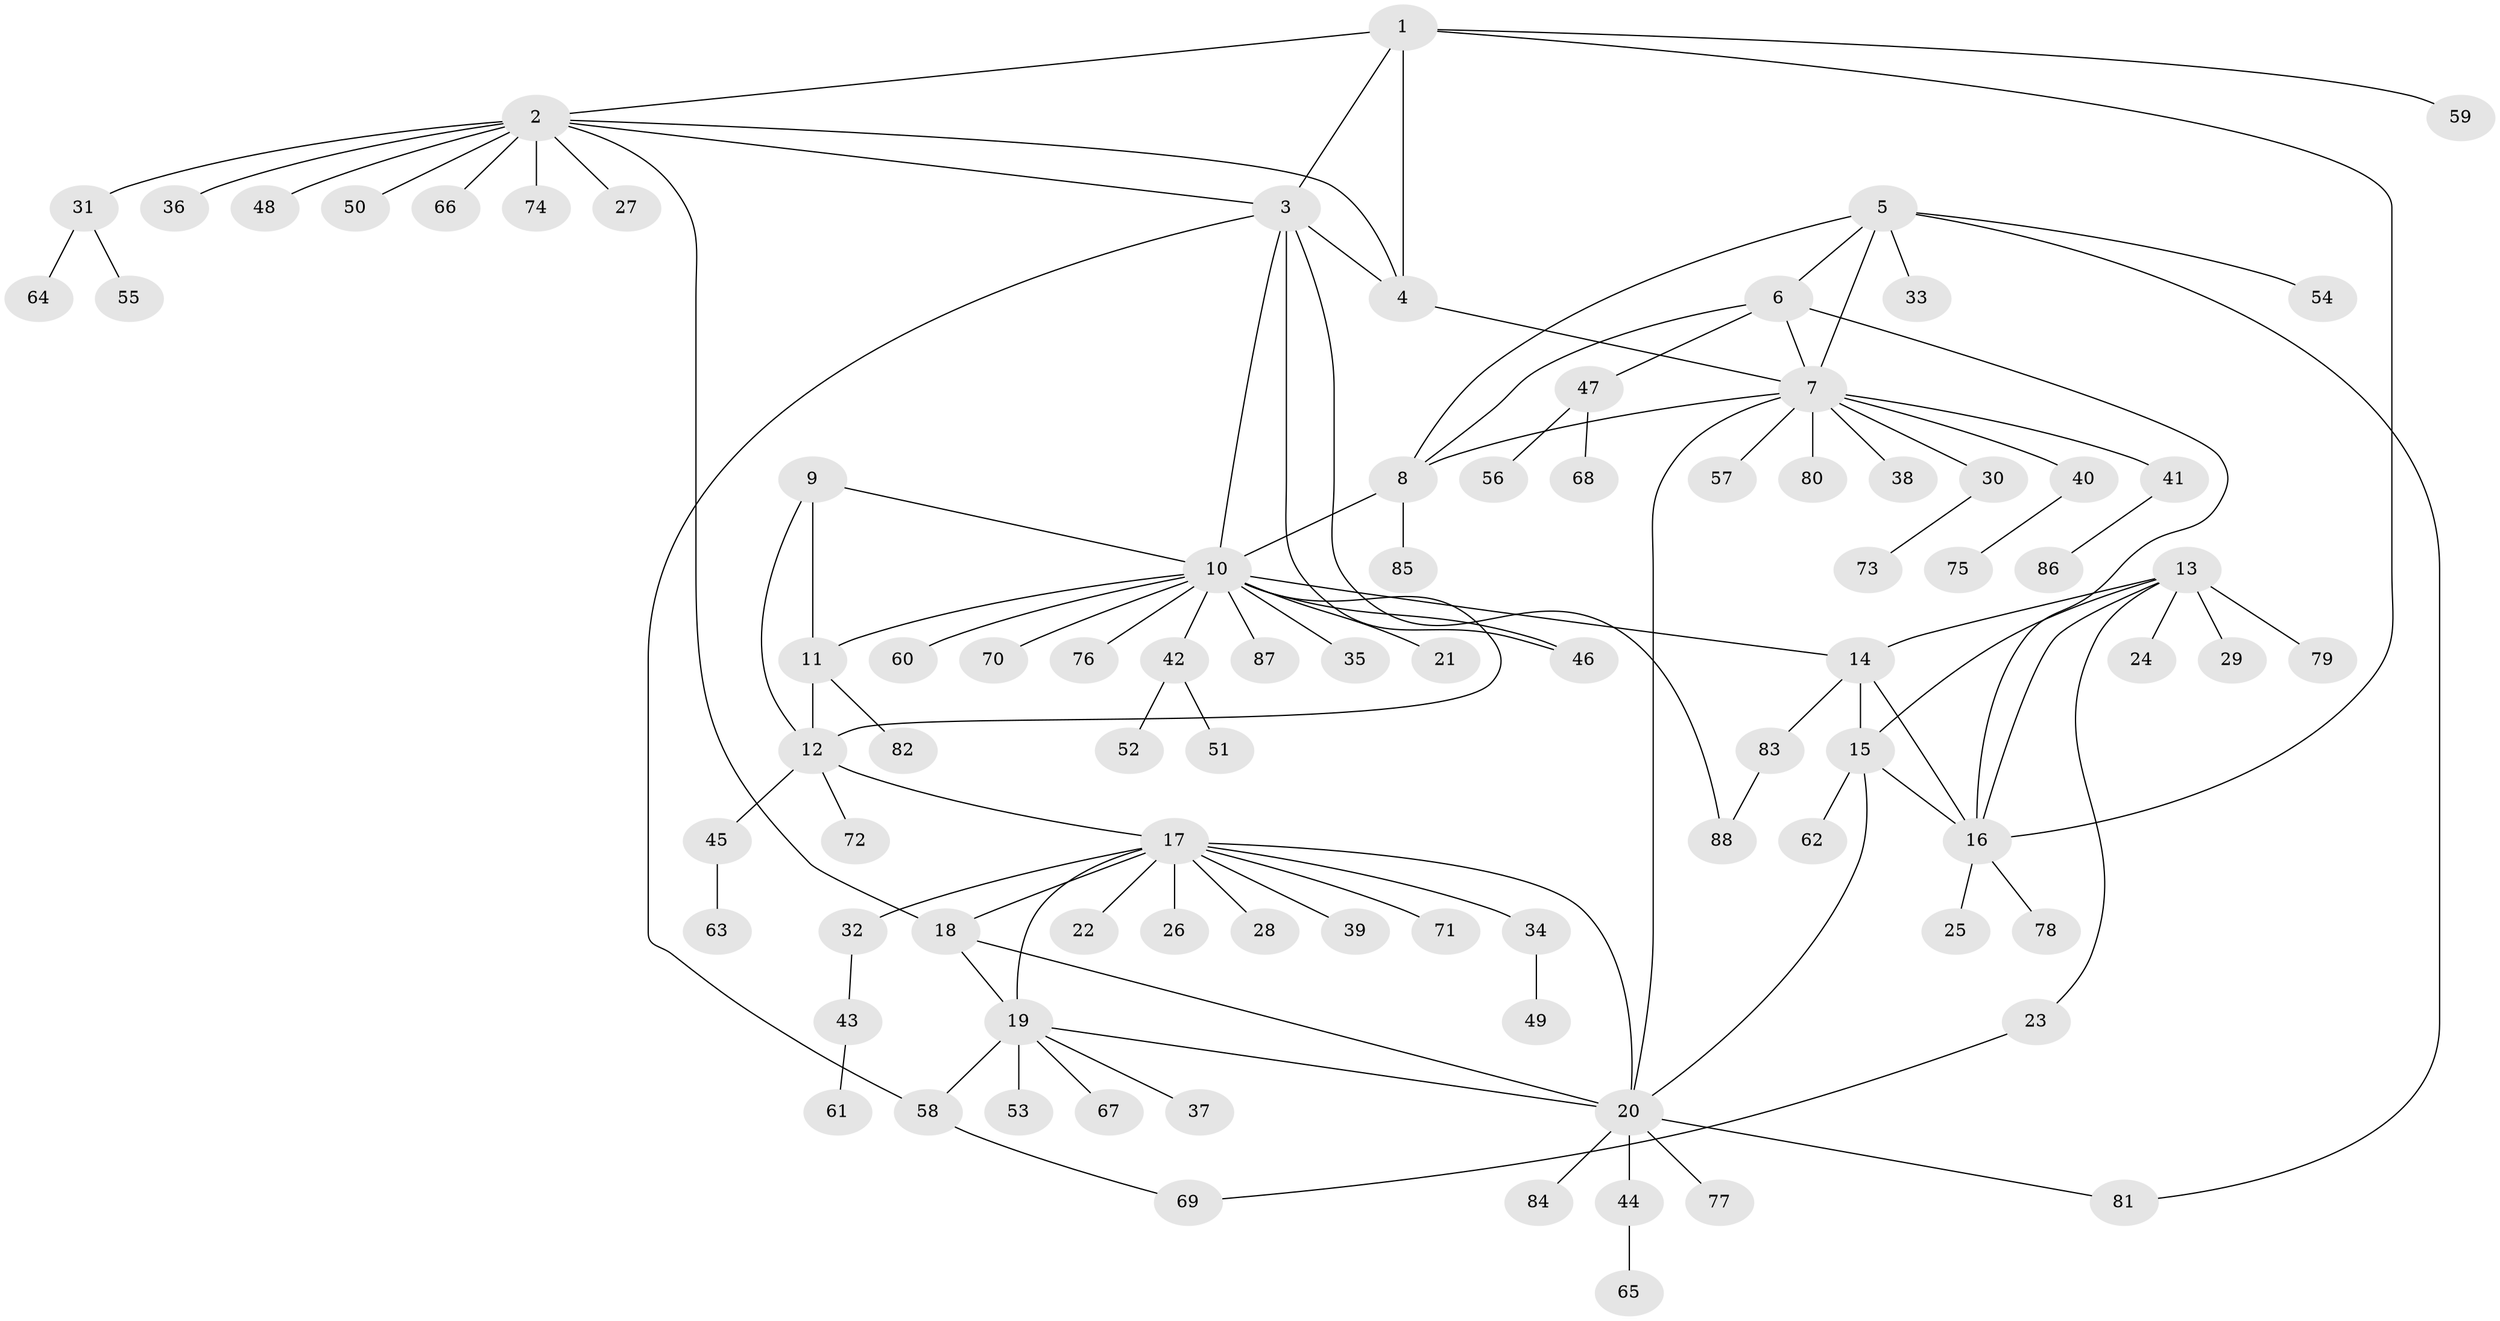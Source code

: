 // Generated by graph-tools (version 1.1) at 2025/37/03/09/25 02:37:22]
// undirected, 88 vertices, 113 edges
graph export_dot {
graph [start="1"]
  node [color=gray90,style=filled];
  1;
  2;
  3;
  4;
  5;
  6;
  7;
  8;
  9;
  10;
  11;
  12;
  13;
  14;
  15;
  16;
  17;
  18;
  19;
  20;
  21;
  22;
  23;
  24;
  25;
  26;
  27;
  28;
  29;
  30;
  31;
  32;
  33;
  34;
  35;
  36;
  37;
  38;
  39;
  40;
  41;
  42;
  43;
  44;
  45;
  46;
  47;
  48;
  49;
  50;
  51;
  52;
  53;
  54;
  55;
  56;
  57;
  58;
  59;
  60;
  61;
  62;
  63;
  64;
  65;
  66;
  67;
  68;
  69;
  70;
  71;
  72;
  73;
  74;
  75;
  76;
  77;
  78;
  79;
  80;
  81;
  82;
  83;
  84;
  85;
  86;
  87;
  88;
  1 -- 2;
  1 -- 3;
  1 -- 4;
  1 -- 16;
  1 -- 59;
  2 -- 3;
  2 -- 4;
  2 -- 18;
  2 -- 27;
  2 -- 31;
  2 -- 36;
  2 -- 48;
  2 -- 50;
  2 -- 66;
  2 -- 74;
  3 -- 4;
  3 -- 10;
  3 -- 46;
  3 -- 58;
  3 -- 88;
  4 -- 7;
  5 -- 6;
  5 -- 7;
  5 -- 8;
  5 -- 33;
  5 -- 54;
  5 -- 81;
  6 -- 7;
  6 -- 8;
  6 -- 16;
  6 -- 47;
  7 -- 8;
  7 -- 20;
  7 -- 30;
  7 -- 38;
  7 -- 40;
  7 -- 41;
  7 -- 57;
  7 -- 80;
  8 -- 10;
  8 -- 85;
  9 -- 10;
  9 -- 11;
  9 -- 12;
  10 -- 11;
  10 -- 12;
  10 -- 14;
  10 -- 21;
  10 -- 35;
  10 -- 42;
  10 -- 46;
  10 -- 60;
  10 -- 70;
  10 -- 76;
  10 -- 87;
  11 -- 12;
  11 -- 82;
  12 -- 17;
  12 -- 45;
  12 -- 72;
  13 -- 14;
  13 -- 15;
  13 -- 16;
  13 -- 23;
  13 -- 24;
  13 -- 29;
  13 -- 79;
  14 -- 15;
  14 -- 16;
  14 -- 83;
  15 -- 16;
  15 -- 20;
  15 -- 62;
  16 -- 25;
  16 -- 78;
  17 -- 18;
  17 -- 19;
  17 -- 20;
  17 -- 22;
  17 -- 26;
  17 -- 28;
  17 -- 32;
  17 -- 34;
  17 -- 39;
  17 -- 71;
  18 -- 19;
  18 -- 20;
  19 -- 20;
  19 -- 37;
  19 -- 53;
  19 -- 58;
  19 -- 67;
  20 -- 44;
  20 -- 77;
  20 -- 81;
  20 -- 84;
  23 -- 69;
  30 -- 73;
  31 -- 55;
  31 -- 64;
  32 -- 43;
  34 -- 49;
  40 -- 75;
  41 -- 86;
  42 -- 51;
  42 -- 52;
  43 -- 61;
  44 -- 65;
  45 -- 63;
  47 -- 56;
  47 -- 68;
  58 -- 69;
  83 -- 88;
}
